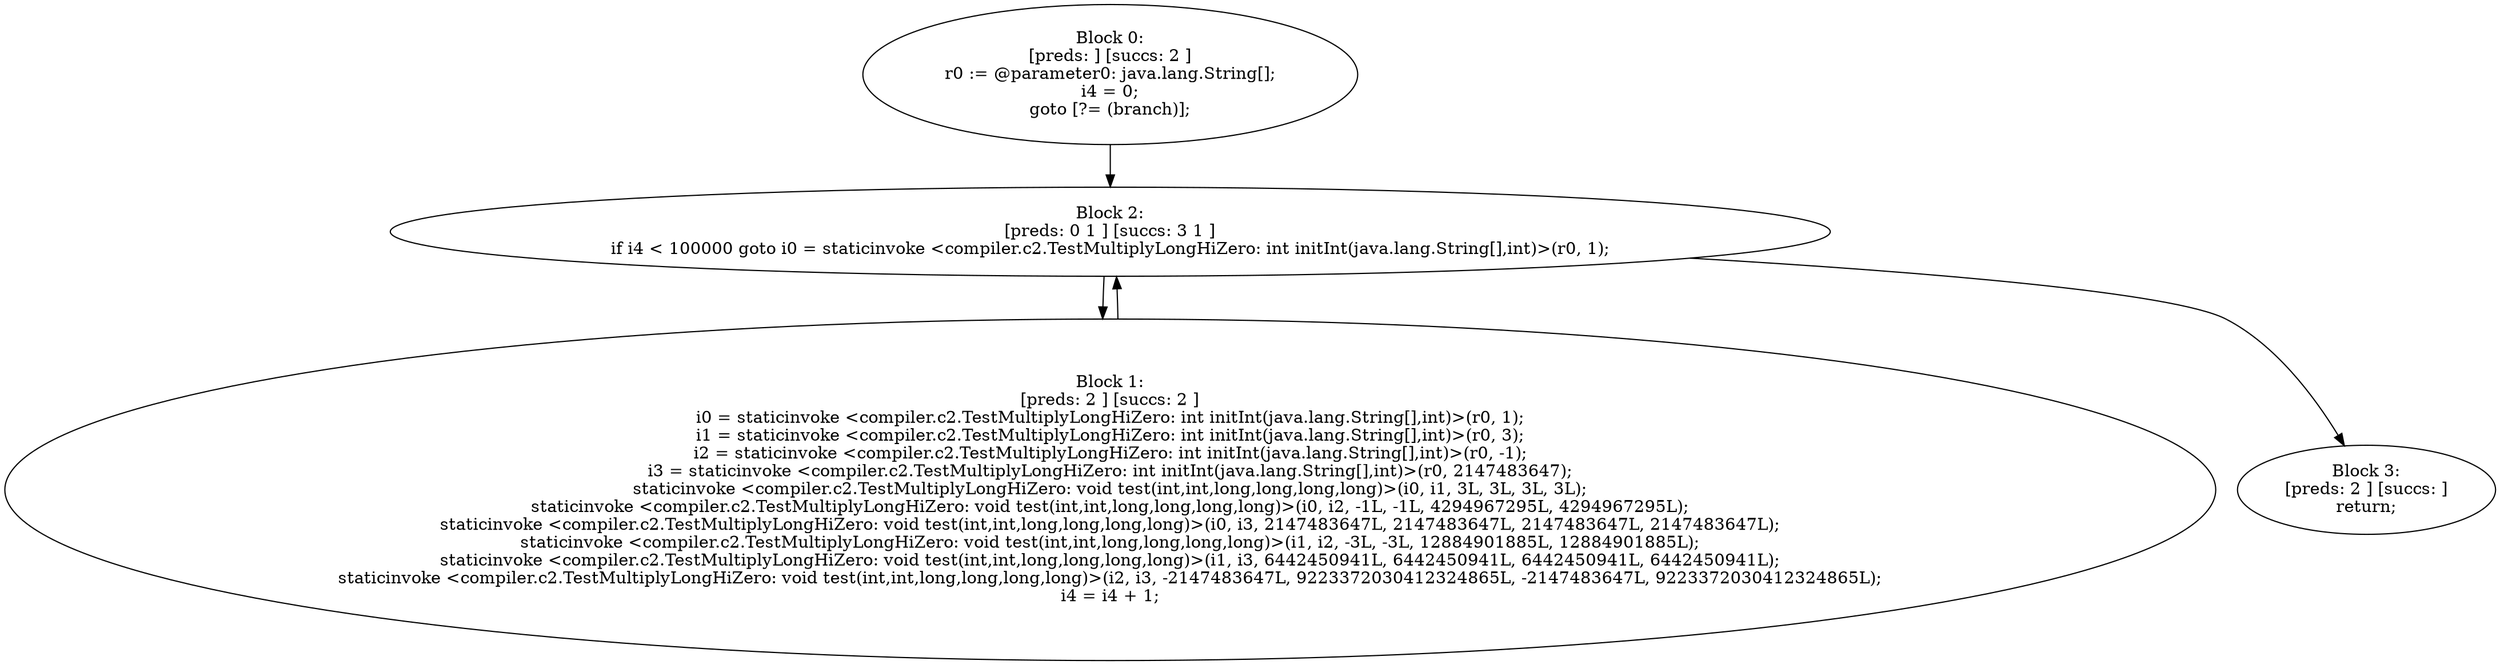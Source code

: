 digraph "unitGraph" {
    "Block 0:
[preds: ] [succs: 2 ]
r0 := @parameter0: java.lang.String[];
i4 = 0;
goto [?= (branch)];
"
    "Block 1:
[preds: 2 ] [succs: 2 ]
i0 = staticinvoke <compiler.c2.TestMultiplyLongHiZero: int initInt(java.lang.String[],int)>(r0, 1);
i1 = staticinvoke <compiler.c2.TestMultiplyLongHiZero: int initInt(java.lang.String[],int)>(r0, 3);
i2 = staticinvoke <compiler.c2.TestMultiplyLongHiZero: int initInt(java.lang.String[],int)>(r0, -1);
i3 = staticinvoke <compiler.c2.TestMultiplyLongHiZero: int initInt(java.lang.String[],int)>(r0, 2147483647);
staticinvoke <compiler.c2.TestMultiplyLongHiZero: void test(int,int,long,long,long,long)>(i0, i1, 3L, 3L, 3L, 3L);
staticinvoke <compiler.c2.TestMultiplyLongHiZero: void test(int,int,long,long,long,long)>(i0, i2, -1L, -1L, 4294967295L, 4294967295L);
staticinvoke <compiler.c2.TestMultiplyLongHiZero: void test(int,int,long,long,long,long)>(i0, i3, 2147483647L, 2147483647L, 2147483647L, 2147483647L);
staticinvoke <compiler.c2.TestMultiplyLongHiZero: void test(int,int,long,long,long,long)>(i1, i2, -3L, -3L, 12884901885L, 12884901885L);
staticinvoke <compiler.c2.TestMultiplyLongHiZero: void test(int,int,long,long,long,long)>(i1, i3, 6442450941L, 6442450941L, 6442450941L, 6442450941L);
staticinvoke <compiler.c2.TestMultiplyLongHiZero: void test(int,int,long,long,long,long)>(i2, i3, -2147483647L, 9223372030412324865L, -2147483647L, 9223372030412324865L);
i4 = i4 + 1;
"
    "Block 2:
[preds: 0 1 ] [succs: 3 1 ]
if i4 < 100000 goto i0 = staticinvoke <compiler.c2.TestMultiplyLongHiZero: int initInt(java.lang.String[],int)>(r0, 1);
"
    "Block 3:
[preds: 2 ] [succs: ]
return;
"
    "Block 0:
[preds: ] [succs: 2 ]
r0 := @parameter0: java.lang.String[];
i4 = 0;
goto [?= (branch)];
"->"Block 2:
[preds: 0 1 ] [succs: 3 1 ]
if i4 < 100000 goto i0 = staticinvoke <compiler.c2.TestMultiplyLongHiZero: int initInt(java.lang.String[],int)>(r0, 1);
";
    "Block 1:
[preds: 2 ] [succs: 2 ]
i0 = staticinvoke <compiler.c2.TestMultiplyLongHiZero: int initInt(java.lang.String[],int)>(r0, 1);
i1 = staticinvoke <compiler.c2.TestMultiplyLongHiZero: int initInt(java.lang.String[],int)>(r0, 3);
i2 = staticinvoke <compiler.c2.TestMultiplyLongHiZero: int initInt(java.lang.String[],int)>(r0, -1);
i3 = staticinvoke <compiler.c2.TestMultiplyLongHiZero: int initInt(java.lang.String[],int)>(r0, 2147483647);
staticinvoke <compiler.c2.TestMultiplyLongHiZero: void test(int,int,long,long,long,long)>(i0, i1, 3L, 3L, 3L, 3L);
staticinvoke <compiler.c2.TestMultiplyLongHiZero: void test(int,int,long,long,long,long)>(i0, i2, -1L, -1L, 4294967295L, 4294967295L);
staticinvoke <compiler.c2.TestMultiplyLongHiZero: void test(int,int,long,long,long,long)>(i0, i3, 2147483647L, 2147483647L, 2147483647L, 2147483647L);
staticinvoke <compiler.c2.TestMultiplyLongHiZero: void test(int,int,long,long,long,long)>(i1, i2, -3L, -3L, 12884901885L, 12884901885L);
staticinvoke <compiler.c2.TestMultiplyLongHiZero: void test(int,int,long,long,long,long)>(i1, i3, 6442450941L, 6442450941L, 6442450941L, 6442450941L);
staticinvoke <compiler.c2.TestMultiplyLongHiZero: void test(int,int,long,long,long,long)>(i2, i3, -2147483647L, 9223372030412324865L, -2147483647L, 9223372030412324865L);
i4 = i4 + 1;
"->"Block 2:
[preds: 0 1 ] [succs: 3 1 ]
if i4 < 100000 goto i0 = staticinvoke <compiler.c2.TestMultiplyLongHiZero: int initInt(java.lang.String[],int)>(r0, 1);
";
    "Block 2:
[preds: 0 1 ] [succs: 3 1 ]
if i4 < 100000 goto i0 = staticinvoke <compiler.c2.TestMultiplyLongHiZero: int initInt(java.lang.String[],int)>(r0, 1);
"->"Block 3:
[preds: 2 ] [succs: ]
return;
";
    "Block 2:
[preds: 0 1 ] [succs: 3 1 ]
if i4 < 100000 goto i0 = staticinvoke <compiler.c2.TestMultiplyLongHiZero: int initInt(java.lang.String[],int)>(r0, 1);
"->"Block 1:
[preds: 2 ] [succs: 2 ]
i0 = staticinvoke <compiler.c2.TestMultiplyLongHiZero: int initInt(java.lang.String[],int)>(r0, 1);
i1 = staticinvoke <compiler.c2.TestMultiplyLongHiZero: int initInt(java.lang.String[],int)>(r0, 3);
i2 = staticinvoke <compiler.c2.TestMultiplyLongHiZero: int initInt(java.lang.String[],int)>(r0, -1);
i3 = staticinvoke <compiler.c2.TestMultiplyLongHiZero: int initInt(java.lang.String[],int)>(r0, 2147483647);
staticinvoke <compiler.c2.TestMultiplyLongHiZero: void test(int,int,long,long,long,long)>(i0, i1, 3L, 3L, 3L, 3L);
staticinvoke <compiler.c2.TestMultiplyLongHiZero: void test(int,int,long,long,long,long)>(i0, i2, -1L, -1L, 4294967295L, 4294967295L);
staticinvoke <compiler.c2.TestMultiplyLongHiZero: void test(int,int,long,long,long,long)>(i0, i3, 2147483647L, 2147483647L, 2147483647L, 2147483647L);
staticinvoke <compiler.c2.TestMultiplyLongHiZero: void test(int,int,long,long,long,long)>(i1, i2, -3L, -3L, 12884901885L, 12884901885L);
staticinvoke <compiler.c2.TestMultiplyLongHiZero: void test(int,int,long,long,long,long)>(i1, i3, 6442450941L, 6442450941L, 6442450941L, 6442450941L);
staticinvoke <compiler.c2.TestMultiplyLongHiZero: void test(int,int,long,long,long,long)>(i2, i3, -2147483647L, 9223372030412324865L, -2147483647L, 9223372030412324865L);
i4 = i4 + 1;
";
}
